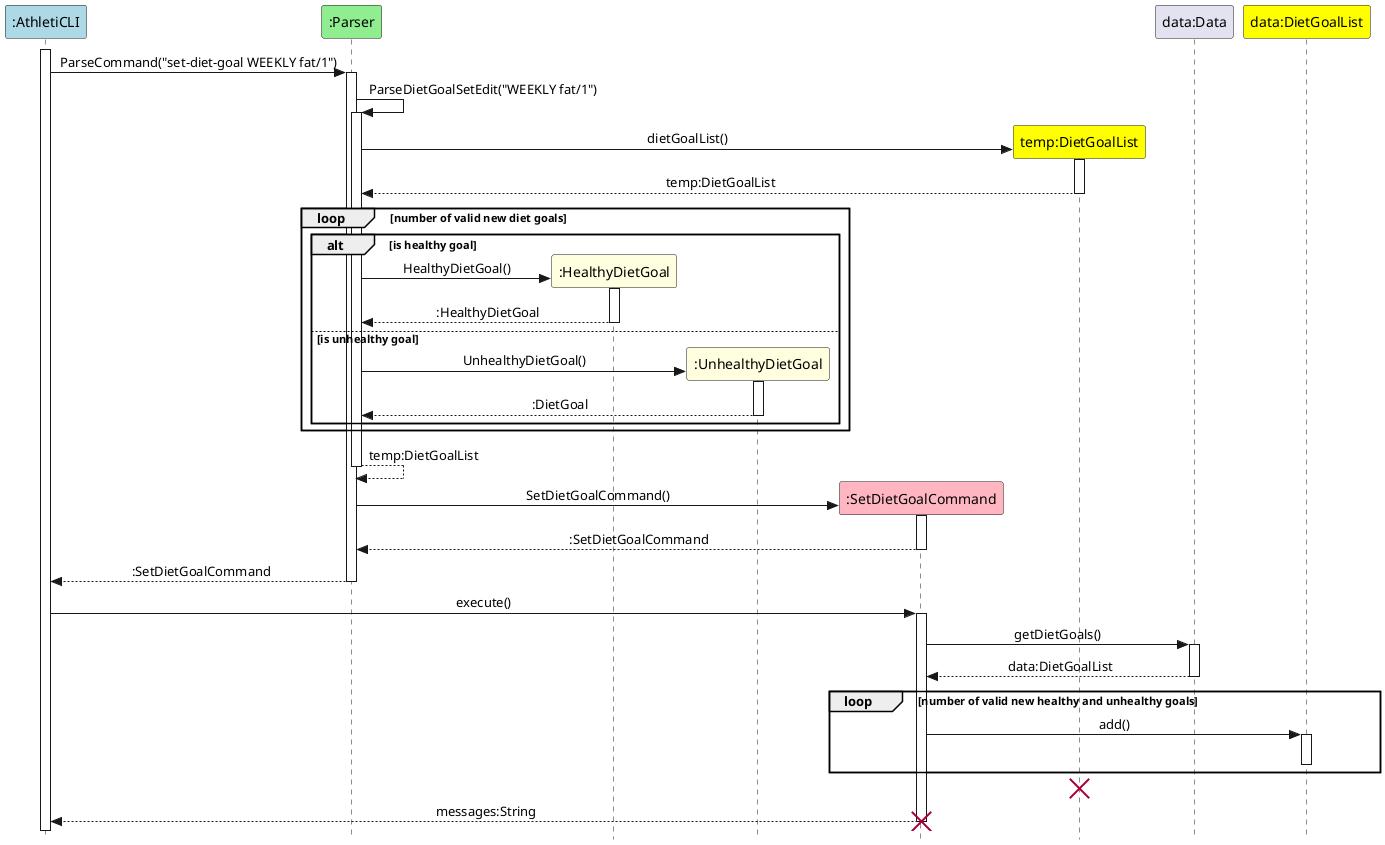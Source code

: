 @startuml
'https://plantuml.com/sequence-diagram
skinparam Style strictuml
skinparam SequenceMessageAlignment center
participant ":AthletiCLI" as AthletiCLI #lightblue
participant ":Parser" as Parser #lightgreen
participant ":HealthyDietGoal" as healthyDietGoal #lightyellow
participant ":UnhealthyDietGoal" as unhealthyDietGoal #lightyellow
participant ":SetDietGoalCommand" as SetDietGoalCommand #lightpink
participant "temp:DietGoalList" as tempDietGoalList #yellow
participant "data:Data" as dataData
participant "data:DietGoalList" as dataDietGoalList #yellow


'autonumber
AthletiCLI++
AthletiCLI -> Parser++ : ParseCommand("set-diet-goal WEEKLY fat/1")
Parser -> Parser++ : ParseDietGoalSetEdit("WEEKLY fat/1")
create tempDietGoalList
Parser -> tempDietGoalList++ : dietGoalList()
tempDietGoalList --> Parser-- : temp:DietGoalList

    loop number of valid new diet goals
        alt is healthy goal
            create healthyDietGoal
            Parser -> healthyDietGoal++ : HealthyDietGoal()
            healthyDietGoal --> Parser-- : :HealthyDietGoal
        else is unhealthy goal
        create unhealthyDietGoal
        Parser -> unhealthyDietGoal++ : UnhealthyDietGoal()
        unhealthyDietGoal --> Parser-- : :DietGoal
        end
    end

Parser --> Parser-- : temp:DietGoalList
create SetDietGoalCommand
Parser -> SetDietGoalCommand++ : SetDietGoalCommand()
SetDietGoalCommand --> Parser-- : :SetDietGoalCommand
Parser --> AthletiCLI-- : :SetDietGoalCommand
AthletiCLI -> SetDietGoalCommand++ : execute()
SetDietGoalCommand -> dataData++ : getDietGoals()
dataData --> SetDietGoalCommand-- : data:DietGoalList

    loop number of valid new healthy and unhealthy goals
    SetDietGoalCommand -> dataDietGoalList++ : add()

   dataDietGoalList --


    end

destroy tempDietGoalList
SetDietGoalCommand --> AthletiCLI-- : messages:String

destroy SetDietGoalCommand

@enduml